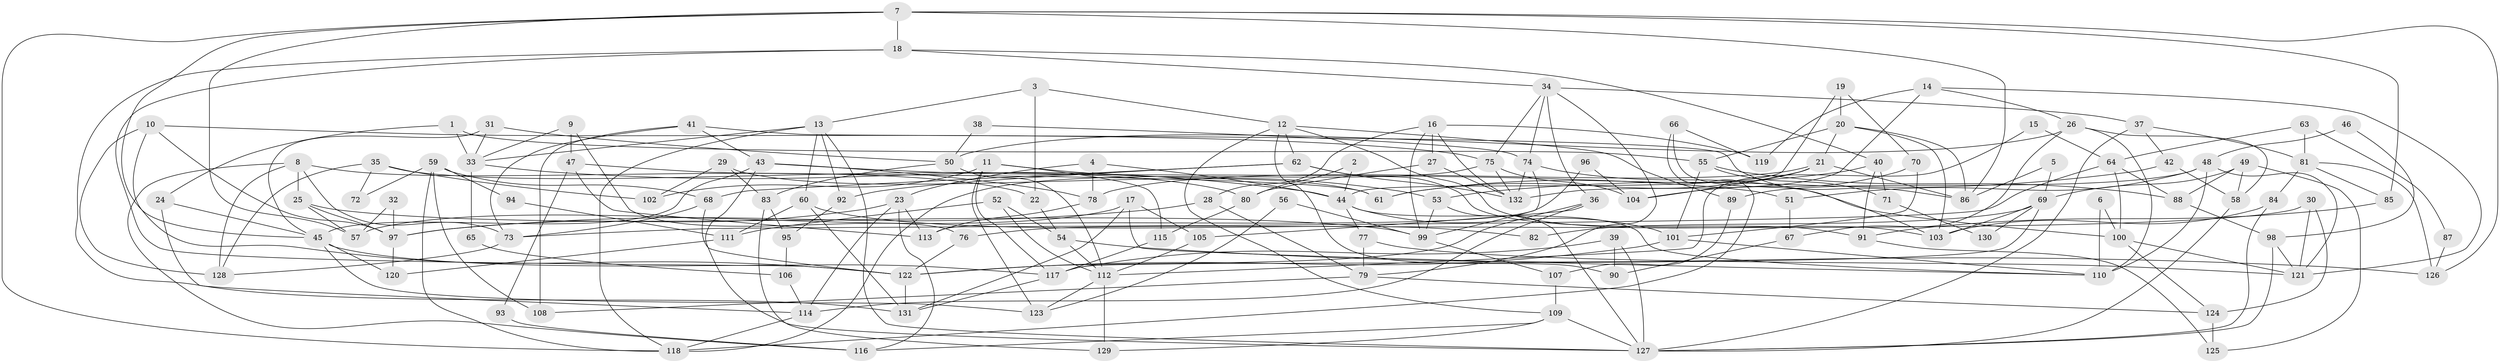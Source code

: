// coarse degree distribution, {6: 0.15217391304347827, 4: 0.16304347826086957, 3: 0.1956521739130435, 2: 0.13043478260869565, 11: 0.010869565217391304, 7: 0.06521739130434782, 10: 0.021739130434782608, 5: 0.17391304347826086, 8: 0.05434782608695652, 9: 0.03260869565217391}
// Generated by graph-tools (version 1.1) at 2025/23/03/03/25 07:23:56]
// undirected, 132 vertices, 264 edges
graph export_dot {
graph [start="1"]
  node [color=gray90,style=filled];
  1;
  2;
  3;
  4;
  5;
  6;
  7;
  8;
  9;
  10;
  11;
  12;
  13;
  14;
  15;
  16;
  17;
  18;
  19;
  20;
  21;
  22;
  23;
  24;
  25;
  26;
  27;
  28;
  29;
  30;
  31;
  32;
  33;
  34;
  35;
  36;
  37;
  38;
  39;
  40;
  41;
  42;
  43;
  44;
  45;
  46;
  47;
  48;
  49;
  50;
  51;
  52;
  53;
  54;
  55;
  56;
  57;
  58;
  59;
  60;
  61;
  62;
  63;
  64;
  65;
  66;
  67;
  68;
  69;
  70;
  71;
  72;
  73;
  74;
  75;
  76;
  77;
  78;
  79;
  80;
  81;
  82;
  83;
  84;
  85;
  86;
  87;
  88;
  89;
  90;
  91;
  92;
  93;
  94;
  95;
  96;
  97;
  98;
  99;
  100;
  101;
  102;
  103;
  104;
  105;
  106;
  107;
  108;
  109;
  110;
  111;
  112;
  113;
  114;
  115;
  116;
  117;
  118;
  119;
  120;
  121;
  122;
  123;
  124;
  125;
  126;
  127;
  128;
  129;
  130;
  131;
  132;
  1 -- 24;
  1 -- 33;
  1 -- 55;
  2 -- 80;
  2 -- 44;
  3 -- 13;
  3 -- 12;
  3 -- 22;
  4 -- 78;
  4 -- 44;
  4 -- 23;
  5 -- 69;
  5 -- 86;
  6 -- 110;
  6 -- 100;
  7 -- 18;
  7 -- 45;
  7 -- 57;
  7 -- 85;
  7 -- 86;
  7 -- 118;
  7 -- 126;
  8 -- 22;
  8 -- 116;
  8 -- 25;
  8 -- 73;
  8 -- 128;
  9 -- 47;
  9 -- 33;
  9 -- 76;
  10 -- 128;
  10 -- 122;
  10 -- 75;
  10 -- 97;
  11 -- 117;
  11 -- 53;
  11 -- 102;
  11 -- 115;
  11 -- 123;
  12 -- 62;
  12 -- 109;
  12 -- 89;
  12 -- 90;
  12 -- 103;
  13 -- 33;
  13 -- 118;
  13 -- 60;
  13 -- 92;
  13 -- 127;
  14 -- 132;
  14 -- 121;
  14 -- 26;
  14 -- 119;
  15 -- 112;
  15 -- 64;
  16 -- 132;
  16 -- 28;
  16 -- 27;
  16 -- 99;
  16 -- 119;
  17 -- 105;
  17 -- 57;
  17 -- 110;
  17 -- 131;
  18 -- 34;
  18 -- 122;
  18 -- 40;
  18 -- 131;
  19 -- 70;
  19 -- 20;
  19 -- 44;
  20 -- 55;
  20 -- 86;
  20 -- 21;
  20 -- 103;
  21 -- 86;
  21 -- 61;
  21 -- 78;
  21 -- 104;
  22 -- 54;
  23 -- 97;
  23 -- 113;
  23 -- 114;
  23 -- 116;
  24 -- 45;
  24 -- 114;
  25 -- 99;
  25 -- 57;
  25 -- 97;
  26 -- 110;
  26 -- 50;
  26 -- 58;
  26 -- 67;
  27 -- 132;
  27 -- 80;
  28 -- 97;
  28 -- 79;
  29 -- 102;
  29 -- 61;
  29 -- 83;
  30 -- 76;
  30 -- 124;
  30 -- 121;
  31 -- 45;
  31 -- 50;
  31 -- 33;
  32 -- 97;
  32 -- 57;
  33 -- 44;
  33 -- 65;
  34 -- 75;
  34 -- 74;
  34 -- 36;
  34 -- 37;
  34 -- 79;
  35 -- 128;
  35 -- 80;
  35 -- 72;
  35 -- 102;
  36 -- 114;
  36 -- 105;
  36 -- 122;
  37 -- 127;
  37 -- 42;
  37 -- 81;
  38 -- 50;
  38 -- 74;
  39 -- 127;
  39 -- 117;
  39 -- 90;
  40 -- 91;
  40 -- 61;
  40 -- 71;
  41 -- 73;
  41 -- 43;
  41 -- 86;
  41 -- 108;
  42 -- 58;
  42 -- 53;
  43 -- 127;
  43 -- 51;
  43 -- 45;
  43 -- 78;
  44 -- 110;
  44 -- 77;
  44 -- 101;
  45 -- 123;
  45 -- 117;
  45 -- 120;
  46 -- 98;
  46 -- 48;
  47 -- 113;
  47 -- 61;
  47 -- 93;
  48 -- 110;
  48 -- 121;
  48 -- 51;
  48 -- 89;
  49 -- 125;
  49 -- 69;
  49 -- 58;
  49 -- 88;
  50 -- 83;
  50 -- 112;
  51 -- 67;
  52 -- 54;
  52 -- 111;
  52 -- 112;
  53 -- 127;
  53 -- 99;
  54 -- 112;
  54 -- 126;
  55 -- 101;
  55 -- 71;
  55 -- 88;
  56 -- 123;
  56 -- 99;
  58 -- 127;
  59 -- 108;
  59 -- 118;
  59 -- 68;
  59 -- 72;
  59 -- 94;
  60 -- 131;
  60 -- 82;
  60 -- 111;
  62 -- 68;
  62 -- 132;
  62 -- 91;
  62 -- 92;
  63 -- 64;
  63 -- 81;
  63 -- 87;
  64 -- 73;
  64 -- 88;
  64 -- 100;
  65 -- 106;
  66 -- 119;
  66 -- 103;
  66 -- 118;
  67 -- 90;
  68 -- 122;
  68 -- 73;
  69 -- 103;
  69 -- 117;
  69 -- 82;
  69 -- 130;
  70 -- 101;
  70 -- 104;
  71 -- 130;
  73 -- 128;
  74 -- 100;
  74 -- 99;
  74 -- 132;
  75 -- 118;
  75 -- 104;
  75 -- 132;
  76 -- 122;
  77 -- 121;
  77 -- 79;
  78 -- 113;
  79 -- 108;
  79 -- 124;
  80 -- 115;
  81 -- 84;
  81 -- 85;
  81 -- 126;
  83 -- 129;
  83 -- 95;
  84 -- 127;
  84 -- 103;
  85 -- 91;
  87 -- 126;
  88 -- 98;
  89 -- 107;
  91 -- 125;
  92 -- 95;
  93 -- 116;
  94 -- 111;
  95 -- 106;
  96 -- 104;
  96 -- 113;
  97 -- 120;
  98 -- 127;
  98 -- 121;
  99 -- 107;
  100 -- 121;
  100 -- 124;
  101 -- 122;
  101 -- 110;
  105 -- 112;
  106 -- 114;
  107 -- 109;
  109 -- 127;
  109 -- 116;
  109 -- 129;
  111 -- 120;
  112 -- 123;
  112 -- 129;
  114 -- 118;
  115 -- 117;
  117 -- 131;
  122 -- 131;
  124 -- 125;
}
